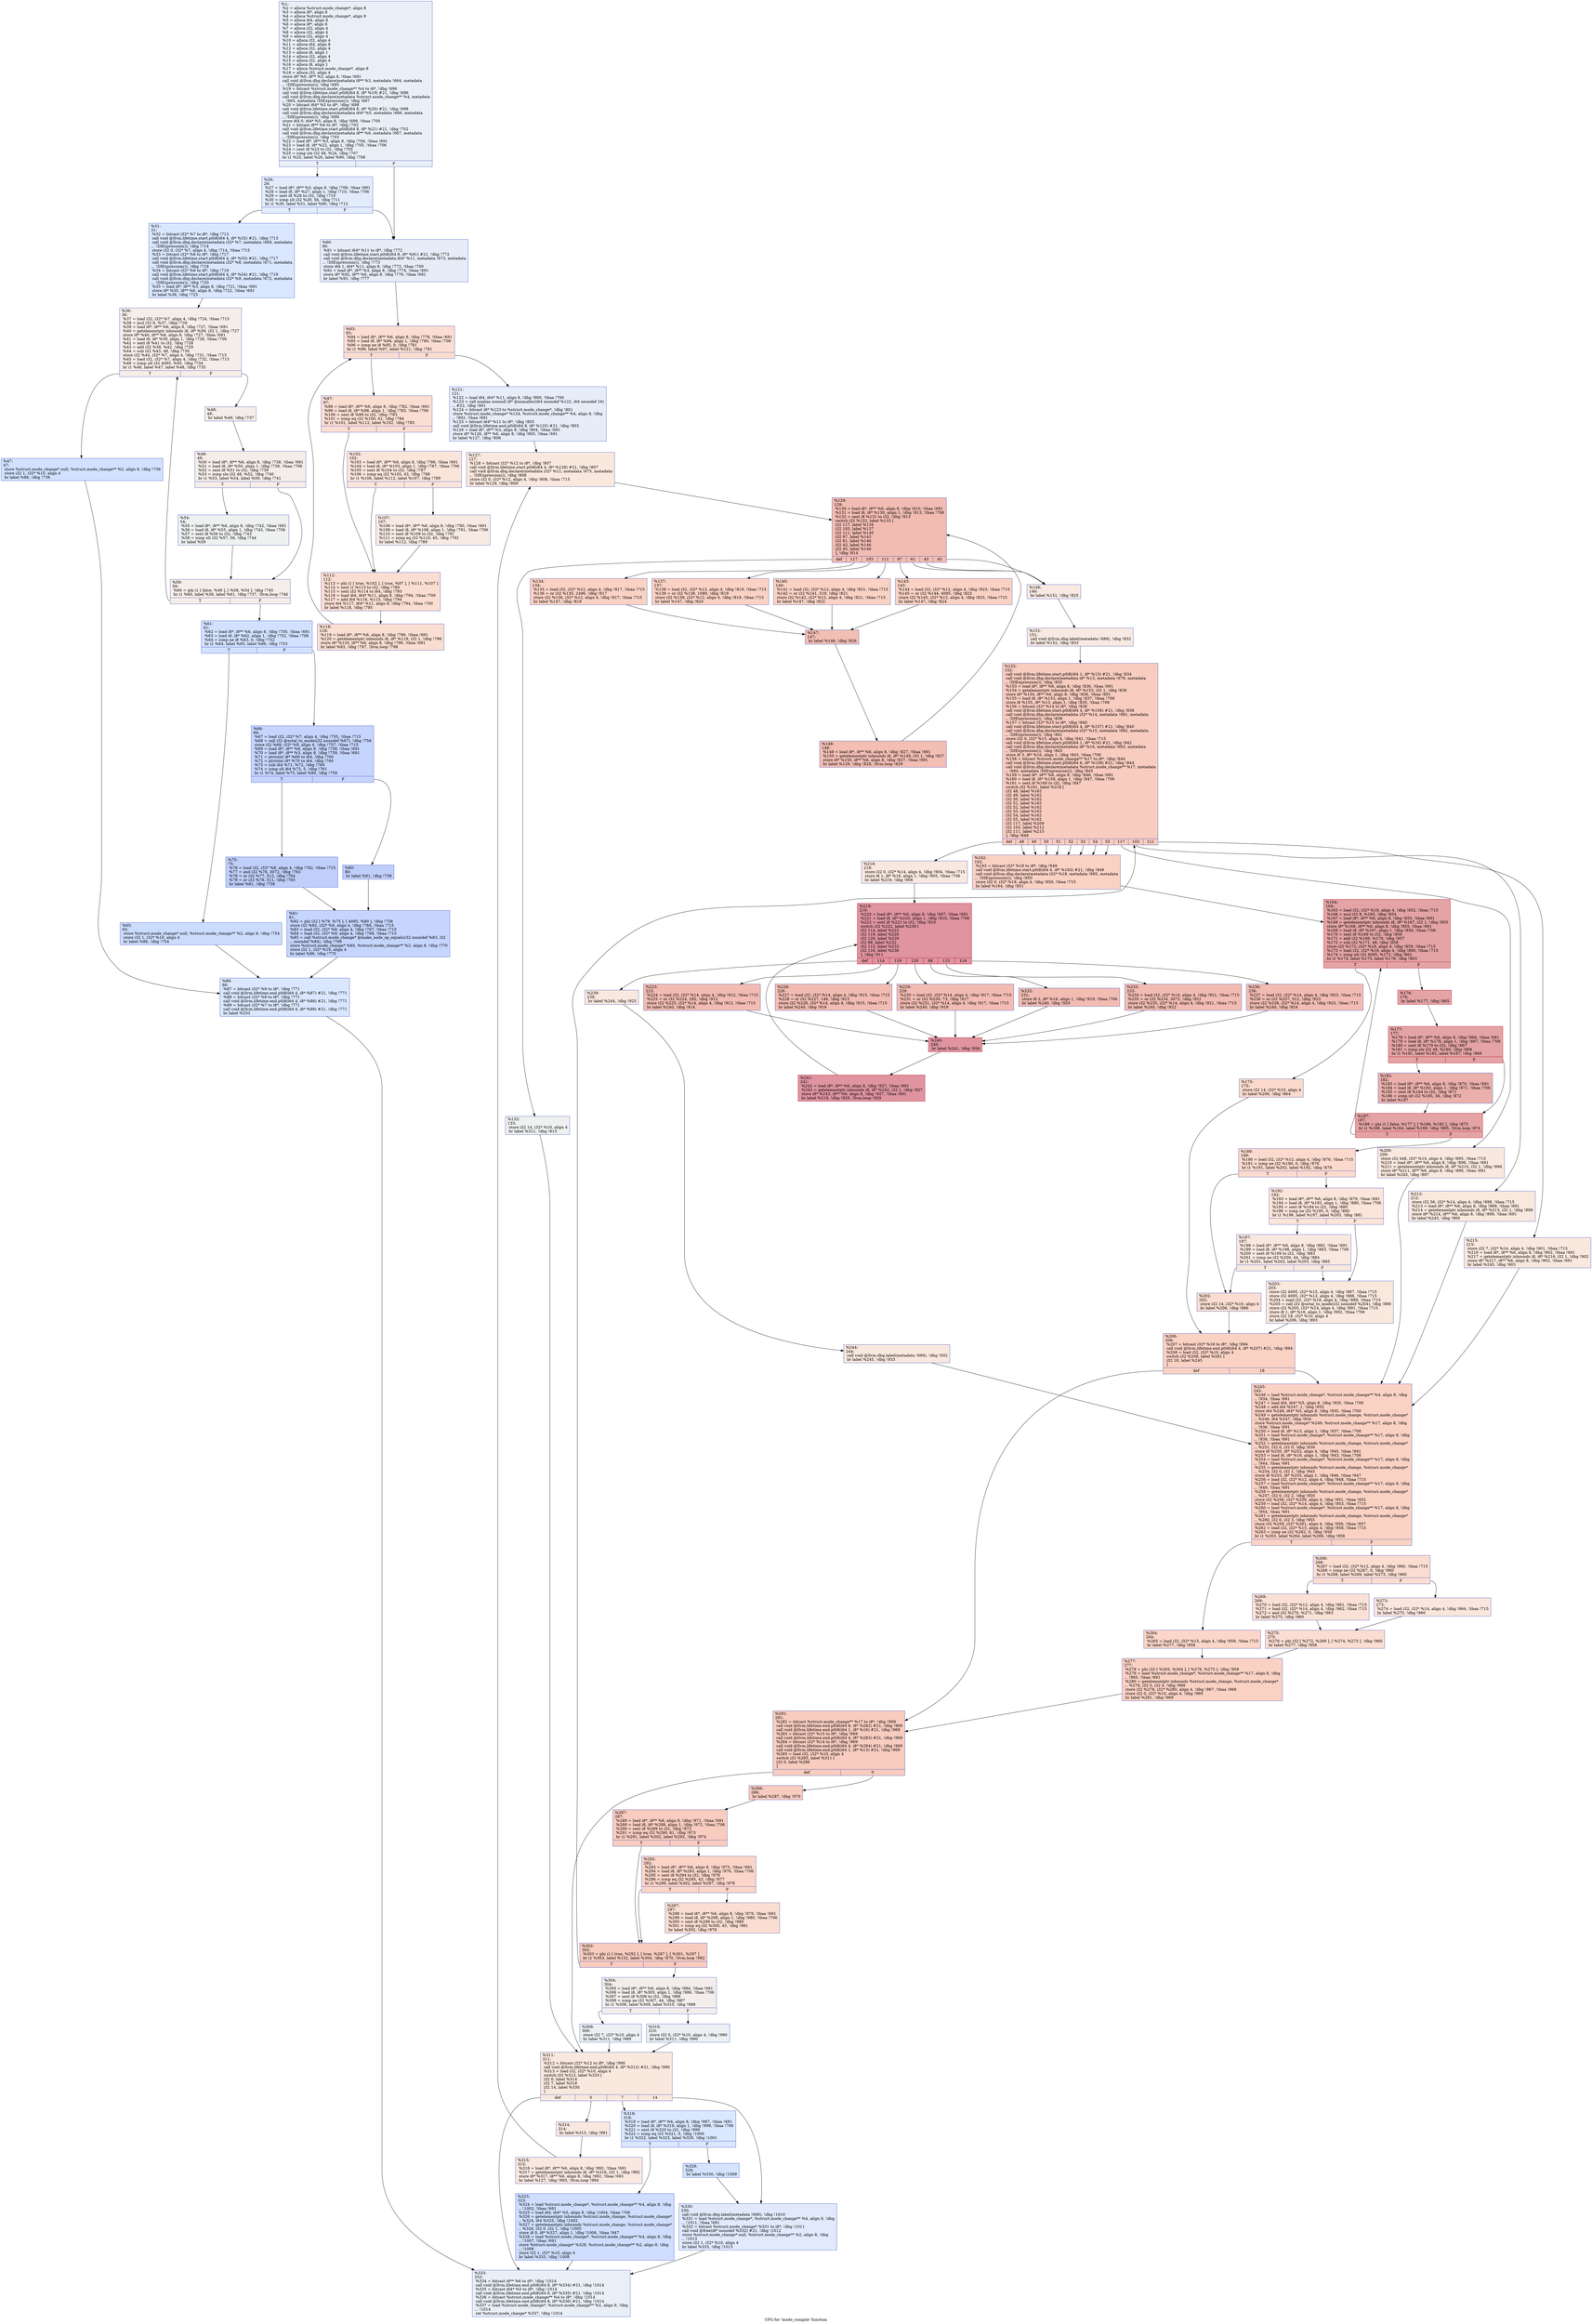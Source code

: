 digraph "CFG for 'mode_compile' function" {
	label="CFG for 'mode_compile' function";

	Node0x25a0c90 [shape=record,color="#3d50c3ff", style=filled, fillcolor="#cedaeb70",label="{%1:\l  %2 = alloca %struct.mode_change*, align 8\l  %3 = alloca i8*, align 8\l  %4 = alloca %struct.mode_change*, align 8\l  %5 = alloca i64, align 8\l  %6 = alloca i8*, align 8\l  %7 = alloca i32, align 4\l  %8 = alloca i32, align 4\l  %9 = alloca i32, align 4\l  %10 = alloca i32, align 4\l  %11 = alloca i64, align 8\l  %12 = alloca i32, align 4\l  %13 = alloca i8, align 1\l  %14 = alloca i32, align 4\l  %15 = alloca i32, align 4\l  %16 = alloca i8, align 1\l  %17 = alloca %struct.mode_change*, align 8\l  %18 = alloca i32, align 4\l  store i8* %0, i8** %3, align 8, !tbaa !691\l  call void @llvm.dbg.declare(metadata i8** %3, metadata !664, metadata\l... !DIExpression()), !dbg !695\l  %19 = bitcast %struct.mode_change** %4 to i8*, !dbg !696\l  call void @llvm.lifetime.start.p0i8(i64 8, i8* %19) #21, !dbg !696\l  call void @llvm.dbg.declare(metadata %struct.mode_change** %4, metadata\l... !665, metadata !DIExpression()), !dbg !697\l  %20 = bitcast i64* %5 to i8*, !dbg !698\l  call void @llvm.lifetime.start.p0i8(i64 8, i8* %20) #21, !dbg !698\l  call void @llvm.dbg.declare(metadata i64* %5, metadata !666, metadata\l... !DIExpression()), !dbg !699\l  store i64 0, i64* %5, align 8, !dbg !699, !tbaa !700\l  %21 = bitcast i8** %6 to i8*, !dbg !702\l  call void @llvm.lifetime.start.p0i8(i64 8, i8* %21) #21, !dbg !702\l  call void @llvm.dbg.declare(metadata i8** %6, metadata !667, metadata\l... !DIExpression()), !dbg !703\l  %22 = load i8*, i8** %3, align 8, !dbg !704, !tbaa !691\l  %23 = load i8, i8* %22, align 1, !dbg !705, !tbaa !706\l  %24 = sext i8 %23 to i32, !dbg !705\l  %25 = icmp sle i32 48, %24, !dbg !707\l  br i1 %25, label %26, label %90, !dbg !708\l|{<s0>T|<s1>F}}"];
	Node0x25a0c90:s0 -> Node0x25a0ff0;
	Node0x25a0c90:s1 -> Node0x25a14a0;
	Node0x25a0ff0 [shape=record,color="#3d50c3ff", style=filled, fillcolor="#bfd3f670",label="{%26:\l26:                                               \l  %27 = load i8*, i8** %3, align 8, !dbg !709, !tbaa !691\l  %28 = load i8, i8* %27, align 1, !dbg !710, !tbaa !706\l  %29 = sext i8 %28 to i32, !dbg !710\l  %30 = icmp slt i32 %29, 56, !dbg !711\l  br i1 %30, label %31, label %90, !dbg !712\l|{<s0>T|<s1>F}}"];
	Node0x25a0ff0:s0 -> Node0x25a1040;
	Node0x25a0ff0:s1 -> Node0x25a14a0;
	Node0x25a1040 [shape=record,color="#3d50c3ff", style=filled, fillcolor="#abc8fd70",label="{%31:\l31:                                               \l  %32 = bitcast i32* %7 to i8*, !dbg !713\l  call void @llvm.lifetime.start.p0i8(i64 4, i8* %32) #21, !dbg !713\l  call void @llvm.dbg.declare(metadata i32* %7, metadata !668, metadata\l... !DIExpression()), !dbg !714\l  store i32 0, i32* %7, align 4, !dbg !714, !tbaa !715\l  %33 = bitcast i32* %8 to i8*, !dbg !717\l  call void @llvm.lifetime.start.p0i8(i64 4, i8* %33) #21, !dbg !717\l  call void @llvm.dbg.declare(metadata i32* %8, metadata !671, metadata\l... !DIExpression()), !dbg !718\l  %34 = bitcast i32* %9 to i8*, !dbg !719\l  call void @llvm.lifetime.start.p0i8(i64 4, i8* %34) #21, !dbg !719\l  call void @llvm.dbg.declare(metadata i32* %9, metadata !672, metadata\l... !DIExpression()), !dbg !720\l  %35 = load i8*, i8** %3, align 8, !dbg !721, !tbaa !691\l  store i8* %35, i8** %6, align 8, !dbg !722, !tbaa !691\l  br label %36, !dbg !723\l}"];
	Node0x25a1040 -> Node0x25a1090;
	Node0x25a1090 [shape=record,color="#3d50c3ff", style=filled, fillcolor="#e8d6cc70",label="{%36:\l36:                                               \l  %37 = load i32, i32* %7, align 4, !dbg !724, !tbaa !715\l  %38 = mul i32 8, %37, !dbg !726\l  %39 = load i8*, i8** %6, align 8, !dbg !727, !tbaa !691\l  %40 = getelementptr inbounds i8, i8* %39, i32 1, !dbg !727\l  store i8* %40, i8** %6, align 8, !dbg !727, !tbaa !691\l  %41 = load i8, i8* %39, align 1, !dbg !728, !tbaa !706\l  %42 = sext i8 %41 to i32, !dbg !728\l  %43 = add i32 %38, %42, !dbg !729\l  %44 = sub i32 %43, 48, !dbg !730\l  store i32 %44, i32* %7, align 4, !dbg !731, !tbaa !715\l  %45 = load i32, i32* %7, align 4, !dbg !732, !tbaa !715\l  %46 = icmp ult i32 4095, %45, !dbg !734\l  br i1 %46, label %47, label %48, !dbg !735\l|{<s0>T|<s1>F}}"];
	Node0x25a1090:s0 -> Node0x25a10e0;
	Node0x25a1090:s1 -> Node0x25a1130;
	Node0x25a10e0 [shape=record,color="#3d50c3ff", style=filled, fillcolor="#9abbff70",label="{%47:\l47:                                               \l  store %struct.mode_change* null, %struct.mode_change** %2, align 8, !dbg !736\l  store i32 1, i32* %10, align 4\l  br label %86, !dbg !736\l}"];
	Node0x25a10e0 -> Node0x25a1450;
	Node0x25a1130 [shape=record,color="#3d50c3ff", style=filled, fillcolor="#e8d6cc70",label="{%48:\l48:                                               \l  br label %49, !dbg !737\l}"];
	Node0x25a1130 -> Node0x25a1180;
	Node0x25a1180 [shape=record,color="#3d50c3ff", style=filled, fillcolor="#e8d6cc70",label="{%49:\l49:                                               \l  %50 = load i8*, i8** %6, align 8, !dbg !738, !tbaa !691\l  %51 = load i8, i8* %50, align 1, !dbg !739, !tbaa !706\l  %52 = sext i8 %51 to i32, !dbg !739\l  %53 = icmp sle i32 48, %52, !dbg !740\l  br i1 %53, label %54, label %59, !dbg !741\l|{<s0>T|<s1>F}}"];
	Node0x25a1180:s0 -> Node0x25a11d0;
	Node0x25a1180:s1 -> Node0x25a1220;
	Node0x25a11d0 [shape=record,color="#3d50c3ff", style=filled, fillcolor="#dbdcde70",label="{%54:\l54:                                               \l  %55 = load i8*, i8** %6, align 8, !dbg !742, !tbaa !691\l  %56 = load i8, i8* %55, align 1, !dbg !743, !tbaa !706\l  %57 = sext i8 %56 to i32, !dbg !743\l  %58 = icmp slt i32 %57, 56, !dbg !744\l  br label %59\l}"];
	Node0x25a11d0 -> Node0x25a1220;
	Node0x25a1220 [shape=record,color="#3d50c3ff", style=filled, fillcolor="#e8d6cc70",label="{%59:\l59:                                               \l  %60 = phi i1 [ false, %49 ], [ %58, %54 ], !dbg !745\l  br i1 %60, label %36, label %61, !dbg !737, !llvm.loop !746\l|{<s0>T|<s1>F}}"];
	Node0x25a1220:s0 -> Node0x25a1090;
	Node0x25a1220:s1 -> Node0x25a1270;
	Node0x25a1270 [shape=record,color="#3d50c3ff", style=filled, fillcolor="#9abbff70",label="{%61:\l61:                                               \l  %62 = load i8*, i8** %6, align 8, !dbg !750, !tbaa !691\l  %63 = load i8, i8* %62, align 1, !dbg !752, !tbaa !706\l  %64 = icmp ne i8 %63, 0, !dbg !752\l  br i1 %64, label %65, label %66, !dbg !753\l|{<s0>T|<s1>F}}"];
	Node0x25a1270:s0 -> Node0x25a12c0;
	Node0x25a1270:s1 -> Node0x25a1310;
	Node0x25a12c0 [shape=record,color="#3d50c3ff", style=filled, fillcolor="#8caffe70",label="{%65:\l65:                                               \l  store %struct.mode_change* null, %struct.mode_change** %2, align 8, !dbg !754\l  store i32 1, i32* %10, align 4\l  br label %86, !dbg !754\l}"];
	Node0x25a12c0 -> Node0x25a1450;
	Node0x25a1310 [shape=record,color="#3d50c3ff", style=filled, fillcolor="#7ea1fa70",label="{%66:\l66:                                               \l  %67 = load i32, i32* %7, align 4, !dbg !755, !tbaa !715\l  %68 = call i32 @octal_to_mode(i32 noundef %67), !dbg !756\l  store i32 %68, i32* %8, align 4, !dbg !757, !tbaa !715\l  %69 = load i8*, i8** %6, align 8, !dbg !758, !tbaa !691\l  %70 = load i8*, i8** %3, align 8, !dbg !759, !tbaa !691\l  %71 = ptrtoint i8* %69 to i64, !dbg !760\l  %72 = ptrtoint i8* %70 to i64, !dbg !760\l  %73 = sub i64 %71, %72, !dbg !760\l  %74 = icmp slt i64 %73, 5, !dbg !761\l  br i1 %74, label %75, label %80, !dbg !758\l|{<s0>T|<s1>F}}"];
	Node0x25a1310:s0 -> Node0x25a1360;
	Node0x25a1310:s1 -> Node0x25a13b0;
	Node0x25a1360 [shape=record,color="#3d50c3ff", style=filled, fillcolor="#7093f370",label="{%75:\l75:                                               \l  %76 = load i32, i32* %8, align 4, !dbg !762, !tbaa !715\l  %77 = and i32 %76, 3072, !dbg !763\l  %78 = or i32 %77, 512, !dbg !764\l  %79 = or i32 %78, 511, !dbg !765\l  br label %81, !dbg !758\l}"];
	Node0x25a1360 -> Node0x25a1400;
	Node0x25a13b0 [shape=record,color="#3d50c3ff", style=filled, fillcolor="#7093f370",label="{%80:\l80:                                               \l  br label %81, !dbg !758\l}"];
	Node0x25a13b0 -> Node0x25a1400;
	Node0x25a1400 [shape=record,color="#3d50c3ff", style=filled, fillcolor="#7ea1fa70",label="{%81:\l81:                                               \l  %82 = phi i32 [ %79, %75 ], [ 4095, %80 ], !dbg !758\l  store i32 %82, i32* %9, align 4, !dbg !766, !tbaa !715\l  %83 = load i32, i32* %8, align 4, !dbg !767, !tbaa !715\l  %84 = load i32, i32* %9, align 4, !dbg !768, !tbaa !715\l  %85 = call %struct.mode_change* @make_node_op_equals(i32 noundef %83, i32\l... noundef %84), !dbg !769\l  store %struct.mode_change* %85, %struct.mode_change** %2, align 8, !dbg !770\l  store i32 1, i32* %10, align 4\l  br label %86, !dbg !770\l}"];
	Node0x25a1400 -> Node0x25a1450;
	Node0x25a1450 [shape=record,color="#3d50c3ff", style=filled, fillcolor="#abc8fd70",label="{%86:\l86:                                               \l  %87 = bitcast i32* %9 to i8*, !dbg !771\l  call void @llvm.lifetime.end.p0i8(i64 4, i8* %87) #21, !dbg !771\l  %88 = bitcast i32* %8 to i8*, !dbg !771\l  call void @llvm.lifetime.end.p0i8(i64 4, i8* %88) #21, !dbg !771\l  %89 = bitcast i32* %7 to i8*, !dbg !771\l  call void @llvm.lifetime.end.p0i8(i64 4, i8* %89) #21, !dbg !771\l  br label %333\l}"];
	Node0x25a1450 -> Node0x25a2ad0;
	Node0x25a14a0 [shape=record,color="#3d50c3ff", style=filled, fillcolor="#c7d7f070",label="{%90:\l90:                                               \l  %91 = bitcast i64* %11 to i8*, !dbg !772\l  call void @llvm.lifetime.start.p0i8(i64 8, i8* %91) #21, !dbg !772\l  call void @llvm.dbg.declare(metadata i64* %11, metadata !673, metadata\l... !DIExpression()), !dbg !773\l  store i64 1, i64* %11, align 8, !dbg !773, !tbaa !700\l  %92 = load i8*, i8** %3, align 8, !dbg !774, !tbaa !691\l  store i8* %92, i8** %6, align 8, !dbg !776, !tbaa !691\l  br label %93, !dbg !777\l}"];
	Node0x25a14a0 -> Node0x25a14f0;
	Node0x25a14f0 [shape=record,color="#3d50c3ff", style=filled, fillcolor="#f7b39670",label="{%93:\l93:                                               \l  %94 = load i8*, i8** %6, align 8, !dbg !778, !tbaa !691\l  %95 = load i8, i8* %94, align 1, !dbg !780, !tbaa !706\l  %96 = icmp ne i8 %95, 0, !dbg !781\l  br i1 %96, label %97, label %121, !dbg !781\l|{<s0>T|<s1>F}}"];
	Node0x25a14f0:s0 -> Node0x25a1540;
	Node0x25a14f0:s1 -> Node0x25a16d0;
	Node0x25a1540 [shape=record,color="#3d50c3ff", style=filled, fillcolor="#f7b59970",label="{%97:\l97:                                               \l  %98 = load i8*, i8** %6, align 8, !dbg !782, !tbaa !691\l  %99 = load i8, i8* %98, align 1, !dbg !783, !tbaa !706\l  %100 = sext i8 %99 to i32, !dbg !783\l  %101 = icmp eq i32 %100, 61, !dbg !784\l  br i1 %101, label %112, label %102, !dbg !785\l|{<s0>T|<s1>F}}"];
	Node0x25a1540:s0 -> Node0x25a1630;
	Node0x25a1540:s1 -> Node0x25a1590;
	Node0x25a1590 [shape=record,color="#3d50c3ff", style=filled, fillcolor="#f4c5ad70",label="{%102:\l102:                                              \l  %103 = load i8*, i8** %6, align 8, !dbg !786, !tbaa !691\l  %104 = load i8, i8* %103, align 1, !dbg !787, !tbaa !706\l  %105 = sext i8 %104 to i32, !dbg !787\l  %106 = icmp eq i32 %105, 43, !dbg !788\l  br i1 %106, label %112, label %107, !dbg !789\l|{<s0>T|<s1>F}}"];
	Node0x25a1590:s0 -> Node0x25a1630;
	Node0x25a1590:s1 -> Node0x25a15e0;
	Node0x25a15e0 [shape=record,color="#3d50c3ff", style=filled, fillcolor="#eed0c070",label="{%107:\l107:                                              \l  %108 = load i8*, i8** %6, align 8, !dbg !790, !tbaa !691\l  %109 = load i8, i8* %108, align 1, !dbg !791, !tbaa !706\l  %110 = sext i8 %109 to i32, !dbg !791\l  %111 = icmp eq i32 %110, 45, !dbg !792\l  br label %112, !dbg !789\l}"];
	Node0x25a15e0 -> Node0x25a1630;
	Node0x25a1630 [shape=record,color="#3d50c3ff", style=filled, fillcolor="#f7b59970",label="{%112:\l112:                                              \l  %113 = phi i1 [ true, %102 ], [ true, %97 ], [ %111, %107 ]\l  %114 = zext i1 %113 to i32, !dbg !789\l  %115 = sext i32 %114 to i64, !dbg !793\l  %116 = load i64, i64* %11, align 8, !dbg !794, !tbaa !700\l  %117 = add i64 %116, %115, !dbg !794\l  store i64 %117, i64* %11, align 8, !dbg !794, !tbaa !700\l  br label %118, !dbg !795\l}"];
	Node0x25a1630 -> Node0x25a1680;
	Node0x25a1680 [shape=record,color="#3d50c3ff", style=filled, fillcolor="#f7b59970",label="{%118:\l118:                                              \l  %119 = load i8*, i8** %6, align 8, !dbg !796, !tbaa !691\l  %120 = getelementptr inbounds i8, i8* %119, i32 1, !dbg !796\l  store i8* %120, i8** %6, align 8, !dbg !796, !tbaa !691\l  br label %93, !dbg !797, !llvm.loop !798\l}"];
	Node0x25a1680 -> Node0x25a14f0;
	Node0x25a16d0 [shape=record,color="#3d50c3ff", style=filled, fillcolor="#c7d7f070",label="{%121:\l121:                                              \l  %122 = load i64, i64* %11, align 8, !dbg !800, !tbaa !700\l  %123 = call noalias nonnull i8* @xnmalloc(i64 noundef %122, i64 noundef 16)\l... #22, !dbg !801\l  %124 = bitcast i8* %123 to %struct.mode_change*, !dbg !801\l  store %struct.mode_change* %124, %struct.mode_change** %4, align 8, !dbg\l... !802, !tbaa !691\l  %125 = bitcast i64* %11 to i8*, !dbg !803\l  call void @llvm.lifetime.end.p0i8(i64 8, i8* %125) #21, !dbg !803\l  %126 = load i8*, i8** %3, align 8, !dbg !804, !tbaa !691\l  store i8* %126, i8** %6, align 8, !dbg !805, !tbaa !691\l  br label %127, !dbg !806\l}"];
	Node0x25a16d0 -> Node0x25a1720;
	Node0x25a1720 [shape=record,color="#3d50c3ff", style=filled, fillcolor="#f2cab570",label="{%127:\l127:                                              \l  %128 = bitcast i32* %12 to i8*, !dbg !807\l  call void @llvm.lifetime.start.p0i8(i64 4, i8* %128) #21, !dbg !807\l  call void @llvm.dbg.declare(metadata i32* %12, metadata !675, metadata\l... !DIExpression()), !dbg !808\l  store i32 0, i32* %12, align 4, !dbg !808, !tbaa !715\l  br label %129, !dbg !809\l}"];
	Node0x25a1720 -> Node0x25a1770;
	Node0x25a1770 [shape=record,color="#3d50c3ff", style=filled, fillcolor="#e1675170",label="{%129:\l129:                                              \l  %130 = load i8*, i8** %6, align 8, !dbg !810, !tbaa !691\l  %131 = load i8, i8* %130, align 1, !dbg !813, !tbaa !706\l  %132 = sext i8 %131 to i32, !dbg !813\l  switch i32 %132, label %133 [\l    i32 117, label %134\l    i32 103, label %137\l    i32 111, label %140\l    i32 97, label %143\l    i32 61, label %146\l    i32 43, label %146\l    i32 45, label %146\l  ], !dbg !814\l|{<s0>def|<s1>117|<s2>103|<s3>111|<s4>97|<s5>61|<s6>43|<s7>45}}"];
	Node0x25a1770:s0 -> Node0x25a17c0;
	Node0x25a1770:s1 -> Node0x25a1810;
	Node0x25a1770:s2 -> Node0x25a1860;
	Node0x25a1770:s3 -> Node0x25a18b0;
	Node0x25a1770:s4 -> Node0x25a1900;
	Node0x25a1770:s5 -> Node0x25a1950;
	Node0x25a1770:s6 -> Node0x25a1950;
	Node0x25a1770:s7 -> Node0x25a1950;
	Node0x25a17c0 [shape=record,color="#3d50c3ff", style=filled, fillcolor="#dbdcde70",label="{%133:\l133:                                              \l  store i32 14, i32* %10, align 4\l  br label %311, !dbg !815\l}"];
	Node0x25a17c0 -> Node0x25a28a0;
	Node0x25a1810 [shape=record,color="#3d50c3ff", style=filled, fillcolor="#f4987a70",label="{%134:\l134:                                              \l  %135 = load i32, i32* %12, align 4, !dbg !817, !tbaa !715\l  %136 = or i32 %135, 2496, !dbg !817\l  store i32 %136, i32* %12, align 4, !dbg !817, !tbaa !715\l  br label %147, !dbg !818\l}"];
	Node0x25a1810 -> Node0x25a19a0;
	Node0x25a1860 [shape=record,color="#3d50c3ff", style=filled, fillcolor="#f4987a70",label="{%137:\l137:                                              \l  %138 = load i32, i32* %12, align 4, !dbg !819, !tbaa !715\l  %139 = or i32 %138, 1080, !dbg !819\l  store i32 %139, i32* %12, align 4, !dbg !819, !tbaa !715\l  br label %147, !dbg !820\l}"];
	Node0x25a1860 -> Node0x25a19a0;
	Node0x25a18b0 [shape=record,color="#3d50c3ff", style=filled, fillcolor="#f4987a70",label="{%140:\l140:                                              \l  %141 = load i32, i32* %12, align 4, !dbg !821, !tbaa !715\l  %142 = or i32 %141, 519, !dbg !821\l  store i32 %142, i32* %12, align 4, !dbg !821, !tbaa !715\l  br label %147, !dbg !822\l}"];
	Node0x25a18b0 -> Node0x25a19a0;
	Node0x25a1900 [shape=record,color="#3d50c3ff", style=filled, fillcolor="#f4987a70",label="{%143:\l143:                                              \l  %144 = load i32, i32* %12, align 4, !dbg !823, !tbaa !715\l  %145 = or i32 %144, 4095, !dbg !823\l  store i32 %145, i32* %12, align 4, !dbg !823, !tbaa !715\l  br label %147, !dbg !824\l}"];
	Node0x25a1900 -> Node0x25a19a0;
	Node0x25a1950 [shape=record,color="#3d50c3ff", style=filled, fillcolor="#efcebd70",label="{%146:\l146:                                              \l  br label %151, !dbg !825\l}"];
	Node0x25a1950 -> Node0x25a1a40;
	Node0x25a19a0 [shape=record,color="#3d50c3ff", style=filled, fillcolor="#e36c5570",label="{%147:\l147:                                              \l  br label %148, !dbg !826\l}"];
	Node0x25a19a0 -> Node0x25a19f0;
	Node0x25a19f0 [shape=record,color="#3d50c3ff", style=filled, fillcolor="#e36c5570",label="{%148:\l148:                                              \l  %149 = load i8*, i8** %6, align 8, !dbg !827, !tbaa !691\l  %150 = getelementptr inbounds i8, i8* %149, i32 1, !dbg !827\l  store i8* %150, i8** %6, align 8, !dbg !827, !tbaa !691\l  br label %129, !dbg !828, !llvm.loop !829\l}"];
	Node0x25a19f0 -> Node0x25a1770;
	Node0x25a1a40 [shape=record,color="#3d50c3ff", style=filled, fillcolor="#efcebd70",label="{%151:\l151:                                              \l  call void @llvm.dbg.label(metadata !688), !dbg !832\l  br label %152, !dbg !833\l}"];
	Node0x25a1a40 -> Node0x25a1a90;
	Node0x25a1a90 [shape=record,color="#3d50c3ff", style=filled, fillcolor="#f08b6e70",label="{%152:\l152:                                              \l  call void @llvm.lifetime.start.p0i8(i64 1, i8* %13) #21, !dbg !834\l  call void @llvm.dbg.declare(metadata i8* %13, metadata !679, metadata\l... !DIExpression()), !dbg !835\l  %153 = load i8*, i8** %6, align 8, !dbg !836, !tbaa !691\l  %154 = getelementptr inbounds i8, i8* %153, i32 1, !dbg !836\l  store i8* %154, i8** %6, align 8, !dbg !836, !tbaa !691\l  %155 = load i8, i8* %153, align 1, !dbg !837, !tbaa !706\l  store i8 %155, i8* %13, align 1, !dbg !835, !tbaa !706\l  %156 = bitcast i32* %14 to i8*, !dbg !838\l  call void @llvm.lifetime.start.p0i8(i64 4, i8* %156) #21, !dbg !838\l  call void @llvm.dbg.declare(metadata i32* %14, metadata !681, metadata\l... !DIExpression()), !dbg !839\l  %157 = bitcast i32* %15 to i8*, !dbg !840\l  call void @llvm.lifetime.start.p0i8(i64 4, i8* %157) #21, !dbg !840\l  call void @llvm.dbg.declare(metadata i32* %15, metadata !682, metadata\l... !DIExpression()), !dbg !841\l  store i32 0, i32* %15, align 4, !dbg !841, !tbaa !715\l  call void @llvm.lifetime.start.p0i8(i64 1, i8* %16) #21, !dbg !842\l  call void @llvm.dbg.declare(metadata i8* %16, metadata !683, metadata\l... !DIExpression()), !dbg !843\l  store i8 3, i8* %16, align 1, !dbg !843, !tbaa !706\l  %158 = bitcast %struct.mode_change** %17 to i8*, !dbg !844\l  call void @llvm.lifetime.start.p0i8(i64 8, i8* %158) #21, !dbg !844\l  call void @llvm.dbg.declare(metadata %struct.mode_change** %17, metadata\l... !684, metadata !DIExpression()), !dbg !845\l  %159 = load i8*, i8** %6, align 8, !dbg !846, !tbaa !691\l  %160 = load i8, i8* %159, align 1, !dbg !847, !tbaa !706\l  %161 = sext i8 %160 to i32, !dbg !847\l  switch i32 %161, label %218 [\l    i32 48, label %162\l    i32 49, label %162\l    i32 50, label %162\l    i32 51, label %162\l    i32 52, label %162\l    i32 53, label %162\l    i32 54, label %162\l    i32 55, label %162\l    i32 117, label %209\l    i32 103, label %212\l    i32 111, label %215\l  ], !dbg !848\l|{<s0>def|<s1>48|<s2>49|<s3>50|<s4>51|<s5>52|<s6>53|<s7>54|<s8>55|<s9>117|<s10>103|<s11>111}}"];
	Node0x25a1a90:s0 -> Node0x25a1fe0;
	Node0x25a1a90:s1 -> Node0x25a1ae0;
	Node0x25a1a90:s2 -> Node0x25a1ae0;
	Node0x25a1a90:s3 -> Node0x25a1ae0;
	Node0x25a1a90:s4 -> Node0x25a1ae0;
	Node0x25a1a90:s5 -> Node0x25a1ae0;
	Node0x25a1a90:s6 -> Node0x25a1ae0;
	Node0x25a1a90:s7 -> Node0x25a1ae0;
	Node0x25a1a90:s8 -> Node0x25a1ae0;
	Node0x25a1a90:s9 -> Node0x25a1ef0;
	Node0x25a1a90:s10 -> Node0x25a1f40;
	Node0x25a1a90:s11 -> Node0x25a1f90;
	Node0x25a1ae0 [shape=record,color="#3d50c3ff", style=filled, fillcolor="#f4987a70",label="{%162:\l162:                                              \l  %163 = bitcast i32* %18 to i8*, !dbg !849\l  call void @llvm.lifetime.start.p0i8(i64 4, i8* %163) #21, !dbg !849\l  call void @llvm.dbg.declare(metadata i32* %18, metadata !685, metadata\l... !DIExpression()), !dbg !850\l  store i32 0, i32* %18, align 4, !dbg !850, !tbaa !715\l  br label %164, !dbg !851\l}"];
	Node0x25a1ae0 -> Node0x25a1b30;
	Node0x25a1b30 [shape=record,color="#b70d28ff", style=filled, fillcolor="#c32e3170",label="{%164:\l164:                                              \l  %165 = load i32, i32* %18, align 4, !dbg !852, !tbaa !715\l  %166 = mul i32 8, %165, !dbg !854\l  %167 = load i8*, i8** %6, align 8, !dbg !855, !tbaa !691\l  %168 = getelementptr inbounds i8, i8* %167, i32 1, !dbg !855\l  store i8* %168, i8** %6, align 8, !dbg !855, !tbaa !691\l  %169 = load i8, i8* %167, align 1, !dbg !856, !tbaa !706\l  %170 = sext i8 %169 to i32, !dbg !856\l  %171 = add i32 %166, %170, !dbg !857\l  %172 = sub i32 %171, 48, !dbg !858\l  store i32 %172, i32* %18, align 4, !dbg !859, !tbaa !715\l  %173 = load i32, i32* %18, align 4, !dbg !860, !tbaa !715\l  %174 = icmp ult i32 4095, %173, !dbg !862\l  br i1 %174, label %175, label %176, !dbg !863\l|{<s0>T|<s1>F}}"];
	Node0x25a1b30:s0 -> Node0x25a1b80;
	Node0x25a1b30:s1 -> Node0x25a1bd0;
	Node0x25a1b80 [shape=record,color="#3d50c3ff", style=filled, fillcolor="#f7ac8e70",label="{%175:\l175:                                              \l  store i32 14, i32* %10, align 4\l  br label %206, !dbg !864\l}"];
	Node0x25a1b80 -> Node0x25a1ea0;
	Node0x25a1bd0 [shape=record,color="#b70d28ff", style=filled, fillcolor="#c32e3170",label="{%176:\l176:                                              \l  br label %177, !dbg !865\l}"];
	Node0x25a1bd0 -> Node0x25a1c20;
	Node0x25a1c20 [shape=record,color="#b70d28ff", style=filled, fillcolor="#c32e3170",label="{%177:\l177:                                              \l  %178 = load i8*, i8** %6, align 8, !dbg !866, !tbaa !691\l  %179 = load i8, i8* %178, align 1, !dbg !867, !tbaa !706\l  %180 = sext i8 %179 to i32, !dbg !867\l  %181 = icmp sle i32 48, %180, !dbg !868\l  br i1 %181, label %182, label %187, !dbg !869\l|{<s0>T|<s1>F}}"];
	Node0x25a1c20:s0 -> Node0x25a1c70;
	Node0x25a1c20:s1 -> Node0x25a1cc0;
	Node0x25a1c70 [shape=record,color="#3d50c3ff", style=filled, fillcolor="#d24b4070",label="{%182:\l182:                                              \l  %183 = load i8*, i8** %6, align 8, !dbg !870, !tbaa !691\l  %184 = load i8, i8* %183, align 1, !dbg !871, !tbaa !706\l  %185 = sext i8 %184 to i32, !dbg !871\l  %186 = icmp slt i32 %185, 56, !dbg !872\l  br label %187\l}"];
	Node0x25a1c70 -> Node0x25a1cc0;
	Node0x25a1cc0 [shape=record,color="#b70d28ff", style=filled, fillcolor="#c32e3170",label="{%187:\l187:                                              \l  %188 = phi i1 [ false, %177 ], [ %186, %182 ], !dbg !873\l  br i1 %188, label %164, label %189, !dbg !865, !llvm.loop !874\l|{<s0>T|<s1>F}}"];
	Node0x25a1cc0:s0 -> Node0x25a1b30;
	Node0x25a1cc0:s1 -> Node0x25a1d10;
	Node0x25a1d10 [shape=record,color="#3d50c3ff", style=filled, fillcolor="#f7ac8e70",label="{%189:\l189:                                              \l  %190 = load i32, i32* %12, align 4, !dbg !876, !tbaa !715\l  %191 = icmp ne i32 %190, 0, !dbg !876\l  br i1 %191, label %202, label %192, !dbg !878\l|{<s0>T|<s1>F}}"];
	Node0x25a1d10:s0 -> Node0x25a1e00;
	Node0x25a1d10:s1 -> Node0x25a1d60;
	Node0x25a1d60 [shape=record,color="#3d50c3ff", style=filled, fillcolor="#f5c1a970",label="{%192:\l192:                                              \l  %193 = load i8*, i8** %6, align 8, !dbg !879, !tbaa !691\l  %194 = load i8, i8* %193, align 1, !dbg !880, !tbaa !706\l  %195 = sext i8 %194 to i32, !dbg !880\l  %196 = icmp ne i32 %195, 0, !dbg !880\l  br i1 %196, label %197, label %203, !dbg !881\l|{<s0>T|<s1>F}}"];
	Node0x25a1d60:s0 -> Node0x25a1db0;
	Node0x25a1d60:s1 -> Node0x25a1e50;
	Node0x25a1db0 [shape=record,color="#3d50c3ff", style=filled, fillcolor="#f1ccb870",label="{%197:\l197:                                              \l  %198 = load i8*, i8** %6, align 8, !dbg !882, !tbaa !691\l  %199 = load i8, i8* %198, align 1, !dbg !883, !tbaa !706\l  %200 = sext i8 %199 to i32, !dbg !883\l  %201 = icmp ne i32 %200, 44, !dbg !884\l  br i1 %201, label %202, label %203, !dbg !885\l|{<s0>T|<s1>F}}"];
	Node0x25a1db0:s0 -> Node0x25a1e00;
	Node0x25a1db0:s1 -> Node0x25a1e50;
	Node0x25a1e00 [shape=record,color="#3d50c3ff", style=filled, fillcolor="#f7b39670",label="{%202:\l202:                                              \l  store i32 14, i32* %10, align 4\l  br label %206, !dbg !886\l}"];
	Node0x25a1e00 -> Node0x25a1ea0;
	Node0x25a1e50 [shape=record,color="#3d50c3ff", style=filled, fillcolor="#f2cab570",label="{%203:\l203:                                              \l  store i32 4095, i32* %15, align 4, !dbg !887, !tbaa !715\l  store i32 4095, i32* %12, align 4, !dbg !888, !tbaa !715\l  %204 = load i32, i32* %18, align 4, !dbg !889, !tbaa !715\l  %205 = call i32 @octal_to_mode(i32 noundef %204), !dbg !890\l  store i32 %205, i32* %14, align 4, !dbg !891, !tbaa !715\l  store i8 1, i8* %16, align 1, !dbg !892, !tbaa !706\l  store i32 18, i32* %10, align 4\l  br label %206, !dbg !893\l}"];
	Node0x25a1e50 -> Node0x25a1ea0;
	Node0x25a1ea0 [shape=record,color="#3d50c3ff", style=filled, fillcolor="#f4987a70",label="{%206:\l206:                                              \l  %207 = bitcast i32* %18 to i8*, !dbg !894\l  call void @llvm.lifetime.end.p0i8(i64 4, i8* %207) #21, !dbg !894\l  %208 = load i32, i32* %10, align 4\l  switch i32 %208, label %281 [\l    i32 18, label %245\l  ]\l|{<s0>def|<s1>18}}"];
	Node0x25a1ea0:s0 -> Node0x25a25d0;
	Node0x25a1ea0:s1 -> Node0x25a23a0;
	Node0x25a1ef0 [shape=record,color="#3d50c3ff", style=filled, fillcolor="#f2cab570",label="{%209:\l209:                                              \l  store i32 448, i32* %14, align 4, !dbg !895, !tbaa !715\l  %210 = load i8*, i8** %6, align 8, !dbg !896, !tbaa !691\l  %211 = getelementptr inbounds i8, i8* %210, i32 1, !dbg !896\l  store i8* %211, i8** %6, align 8, !dbg !896, !tbaa !691\l  br label %245, !dbg !897\l}"];
	Node0x25a1ef0 -> Node0x25a23a0;
	Node0x25a1f40 [shape=record,color="#3d50c3ff", style=filled, fillcolor="#f2cab570",label="{%212:\l212:                                              \l  store i32 56, i32* %14, align 4, !dbg !898, !tbaa !715\l  %213 = load i8*, i8** %6, align 8, !dbg !899, !tbaa !691\l  %214 = getelementptr inbounds i8, i8* %213, i32 1, !dbg !899\l  store i8* %214, i8** %6, align 8, !dbg !899, !tbaa !691\l  br label %245, !dbg !900\l}"];
	Node0x25a1f40 -> Node0x25a23a0;
	Node0x25a1f90 [shape=record,color="#3d50c3ff", style=filled, fillcolor="#f2cab570",label="{%215:\l215:                                              \l  store i32 7, i32* %14, align 4, !dbg !901, !tbaa !715\l  %216 = load i8*, i8** %6, align 8, !dbg !902, !tbaa !691\l  %217 = getelementptr inbounds i8, i8* %216, i32 1, !dbg !902\l  store i8* %217, i8** %6, align 8, !dbg !902, !tbaa !691\l  br label %245, !dbg !903\l}"];
	Node0x25a1f90 -> Node0x25a23a0;
	Node0x25a1fe0 [shape=record,color="#3d50c3ff", style=filled, fillcolor="#f2cab570",label="{%218:\l218:                                              \l  store i32 0, i32* %14, align 4, !dbg !904, !tbaa !715\l  store i8 1, i8* %16, align 1, !dbg !905, !tbaa !706\l  br label %219, !dbg !906\l}"];
	Node0x25a1fe0 -> Node0x25a2030;
	Node0x25a2030 [shape=record,color="#b70d28ff", style=filled, fillcolor="#b70d2870",label="{%219:\l219:                                              \l  %220 = load i8*, i8** %6, align 8, !dbg !907, !tbaa !691\l  %221 = load i8, i8* %220, align 1, !dbg !910, !tbaa !706\l  %222 = sext i8 %221 to i32, !dbg !910\l  switch i32 %222, label %239 [\l    i32 114, label %223\l    i32 119, label %226\l    i32 120, label %229\l    i32 88, label %232\l    i32 115, label %233\l    i32 116, label %236\l  ], !dbg !911\l|{<s0>def|<s1>114|<s2>119|<s3>120|<s4>88|<s5>115|<s6>116}}"];
	Node0x25a2030:s0 -> Node0x25a2260;
	Node0x25a2030:s1 -> Node0x25a2080;
	Node0x25a2030:s2 -> Node0x25a20d0;
	Node0x25a2030:s3 -> Node0x25a2120;
	Node0x25a2030:s4 -> Node0x25a2170;
	Node0x25a2030:s5 -> Node0x25a21c0;
	Node0x25a2030:s6 -> Node0x25a2210;
	Node0x25a2080 [shape=record,color="#3d50c3ff", style=filled, fillcolor="#e1675170",label="{%223:\l223:                                              \l  %224 = load i32, i32* %14, align 4, !dbg !912, !tbaa !715\l  %225 = or i32 %224, 292, !dbg !912\l  store i32 %225, i32* %14, align 4, !dbg !912, !tbaa !715\l  br label %240, !dbg !914\l}"];
	Node0x25a2080 -> Node0x25a22b0;
	Node0x25a20d0 [shape=record,color="#3d50c3ff", style=filled, fillcolor="#e1675170",label="{%226:\l226:                                              \l  %227 = load i32, i32* %14, align 4, !dbg !915, !tbaa !715\l  %228 = or i32 %227, 146, !dbg !915\l  store i32 %228, i32* %14, align 4, !dbg !915, !tbaa !715\l  br label %240, !dbg !916\l}"];
	Node0x25a20d0 -> Node0x25a22b0;
	Node0x25a2120 [shape=record,color="#3d50c3ff", style=filled, fillcolor="#e1675170",label="{%229:\l229:                                              \l  %230 = load i32, i32* %14, align 4, !dbg !917, !tbaa !715\l  %231 = or i32 %230, 73, !dbg !917\l  store i32 %231, i32* %14, align 4, !dbg !917, !tbaa !715\l  br label %240, !dbg !918\l}"];
	Node0x25a2120 -> Node0x25a22b0;
	Node0x25a2170 [shape=record,color="#3d50c3ff", style=filled, fillcolor="#e1675170",label="{%232:\l232:                                              \l  store i8 2, i8* %16, align 1, !dbg !919, !tbaa !706\l  br label %240, !dbg !920\l}"];
	Node0x25a2170 -> Node0x25a22b0;
	Node0x25a21c0 [shape=record,color="#3d50c3ff", style=filled, fillcolor="#e1675170",label="{%233:\l233:                                              \l  %234 = load i32, i32* %14, align 4, !dbg !921, !tbaa !715\l  %235 = or i32 %234, 3072, !dbg !921\l  store i32 %235, i32* %14, align 4, !dbg !921, !tbaa !715\l  br label %240, !dbg !922\l}"];
	Node0x25a21c0 -> Node0x25a22b0;
	Node0x25a2210 [shape=record,color="#3d50c3ff", style=filled, fillcolor="#e1675170",label="{%236:\l236:                                              \l  %237 = load i32, i32* %14, align 4, !dbg !923, !tbaa !715\l  %238 = or i32 %237, 512, !dbg !923\l  store i32 %238, i32* %14, align 4, !dbg !923, !tbaa !715\l  br label %240, !dbg !924\l}"];
	Node0x25a2210 -> Node0x25a22b0;
	Node0x25a2260 [shape=record,color="#3d50c3ff", style=filled, fillcolor="#f2cab570",label="{%239:\l239:                                              \l  br label %244, !dbg !925\l}"];
	Node0x25a2260 -> Node0x25a2350;
	Node0x25a22b0 [shape=record,color="#b70d28ff", style=filled, fillcolor="#b70d2870",label="{%240:\l240:                                              \l  br label %241, !dbg !926\l}"];
	Node0x25a22b0 -> Node0x25a2300;
	Node0x25a2300 [shape=record,color="#b70d28ff", style=filled, fillcolor="#b70d2870",label="{%241:\l241:                                              \l  %242 = load i8*, i8** %6, align 8, !dbg !927, !tbaa !691\l  %243 = getelementptr inbounds i8, i8* %242, i32 1, !dbg !927\l  store i8* %243, i8** %6, align 8, !dbg !927, !tbaa !691\l  br label %219, !dbg !928, !llvm.loop !929\l}"];
	Node0x25a2300 -> Node0x25a2030;
	Node0x25a2350 [shape=record,color="#3d50c3ff", style=filled, fillcolor="#f2cab570",label="{%244:\l244:                                              \l  call void @llvm.dbg.label(metadata !689), !dbg !932\l  br label %245, !dbg !933\l}"];
	Node0x25a2350 -> Node0x25a23a0;
	Node0x25a23a0 [shape=record,color="#3d50c3ff", style=filled, fillcolor="#f4987a70",label="{%245:\l245:                                              \l  %246 = load %struct.mode_change*, %struct.mode_change** %4, align 8, !dbg\l... !934, !tbaa !691\l  %247 = load i64, i64* %5, align 8, !dbg !935, !tbaa !700\l  %248 = add i64 %247, 1, !dbg !935\l  store i64 %248, i64* %5, align 8, !dbg !935, !tbaa !700\l  %249 = getelementptr inbounds %struct.mode_change, %struct.mode_change*\l... %246, i64 %247, !dbg !934\l  store %struct.mode_change* %249, %struct.mode_change** %17, align 8, !dbg\l... !936, !tbaa !691\l  %250 = load i8, i8* %13, align 1, !dbg !937, !tbaa !706\l  %251 = load %struct.mode_change*, %struct.mode_change** %17, align 8, !dbg\l... !938, !tbaa !691\l  %252 = getelementptr inbounds %struct.mode_change, %struct.mode_change*\l... %251, i32 0, i32 0, !dbg !939\l  store i8 %250, i8* %252, align 4, !dbg !940, !tbaa !941\l  %253 = load i8, i8* %16, align 1, !dbg !943, !tbaa !706\l  %254 = load %struct.mode_change*, %struct.mode_change** %17, align 8, !dbg\l... !944, !tbaa !691\l  %255 = getelementptr inbounds %struct.mode_change, %struct.mode_change*\l... %254, i32 0, i32 1, !dbg !945\l  store i8 %253, i8* %255, align 1, !dbg !946, !tbaa !947\l  %256 = load i32, i32* %12, align 4, !dbg !948, !tbaa !715\l  %257 = load %struct.mode_change*, %struct.mode_change** %17, align 8, !dbg\l... !949, !tbaa !691\l  %258 = getelementptr inbounds %struct.mode_change, %struct.mode_change*\l... %257, i32 0, i32 2, !dbg !950\l  store i32 %256, i32* %258, align 4, !dbg !951, !tbaa !952\l  %259 = load i32, i32* %14, align 4, !dbg !953, !tbaa !715\l  %260 = load %struct.mode_change*, %struct.mode_change** %17, align 8, !dbg\l... !954, !tbaa !691\l  %261 = getelementptr inbounds %struct.mode_change, %struct.mode_change*\l... %260, i32 0, i32 3, !dbg !955\l  store i32 %259, i32* %261, align 4, !dbg !956, !tbaa !957\l  %262 = load i32, i32* %15, align 4, !dbg !958, !tbaa !715\l  %263 = icmp ne i32 %262, 0, !dbg !958\l  br i1 %263, label %264, label %266, !dbg !958\l|{<s0>T|<s1>F}}"];
	Node0x25a23a0:s0 -> Node0x25a23f0;
	Node0x25a23a0:s1 -> Node0x25a2440;
	Node0x25a23f0 [shape=record,color="#3d50c3ff", style=filled, fillcolor="#f6a38570",label="{%264:\l264:                                              \l  %265 = load i32, i32* %15, align 4, !dbg !959, !tbaa !715\l  br label %277, !dbg !958\l}"];
	Node0x25a23f0 -> Node0x25a2580;
	Node0x25a2440 [shape=record,color="#3d50c3ff", style=filled, fillcolor="#f7b39670",label="{%266:\l266:                                              \l  %267 = load i32, i32* %12, align 4, !dbg !960, !tbaa !715\l  %268 = icmp ne i32 %267, 0, !dbg !960\l  br i1 %268, label %269, label %273, !dbg !960\l|{<s0>T|<s1>F}}"];
	Node0x25a2440:s0 -> Node0x25a2490;
	Node0x25a2440:s1 -> Node0x25a24e0;
	Node0x25a2490 [shape=record,color="#3d50c3ff", style=filled, fillcolor="#f7bca170",label="{%269:\l269:                                              \l  %270 = load i32, i32* %12, align 4, !dbg !961, !tbaa !715\l  %271 = load i32, i32* %14, align 4, !dbg !962, !tbaa !715\l  %272 = and i32 %270, %271, !dbg !963\l  br label %275, !dbg !960\l}"];
	Node0x25a2490 -> Node0x25a2530;
	Node0x25a24e0 [shape=record,color="#3d50c3ff", style=filled, fillcolor="#f3c7b170",label="{%273:\l273:                                              \l  %274 = load i32, i32* %14, align 4, !dbg !964, !tbaa !715\l  br label %275, !dbg !960\l}"];
	Node0x25a24e0 -> Node0x25a2530;
	Node0x25a2530 [shape=record,color="#3d50c3ff", style=filled, fillcolor="#f7b39670",label="{%275:\l275:                                              \l  %276 = phi i32 [ %272, %269 ], [ %274, %273 ], !dbg !960\l  br label %277, !dbg !958\l}"];
	Node0x25a2530 -> Node0x25a2580;
	Node0x25a2580 [shape=record,color="#3d50c3ff", style=filled, fillcolor="#f4987a70",label="{%277:\l277:                                              \l  %278 = phi i32 [ %265, %264 ], [ %276, %275 ], !dbg !958\l  %279 = load %struct.mode_change*, %struct.mode_change** %17, align 8, !dbg\l... !965, !tbaa !691\l  %280 = getelementptr inbounds %struct.mode_change, %struct.mode_change*\l... %279, i32 0, i32 4, !dbg !966\l  store i32 %278, i32* %280, align 4, !dbg !967, !tbaa !968\l  store i32 0, i32* %10, align 4, !dbg !969\l  br label %281, !dbg !969\l}"];
	Node0x25a2580 -> Node0x25a25d0;
	Node0x25a25d0 [shape=record,color="#3d50c3ff", style=filled, fillcolor="#f08b6e70",label="{%281:\l281:                                              \l  %282 = bitcast %struct.mode_change** %17 to i8*, !dbg !969\l  call void @llvm.lifetime.end.p0i8(i64 8, i8* %282) #21, !dbg !969\l  call void @llvm.lifetime.end.p0i8(i64 1, i8* %16) #21, !dbg !969\l  %283 = bitcast i32* %15 to i8*, !dbg !969\l  call void @llvm.lifetime.end.p0i8(i64 4, i8* %283) #21, !dbg !969\l  %284 = bitcast i32* %14 to i8*, !dbg !969\l  call void @llvm.lifetime.end.p0i8(i64 4, i8* %284) #21, !dbg !969\l  call void @llvm.lifetime.end.p0i8(i64 1, i8* %13) #21, !dbg !969\l  %285 = load i32, i32* %10, align 4\l  switch i32 %285, label %311 [\l    i32 0, label %286\l  ]\l|{<s0>def|<s1>0}}"];
	Node0x25a25d0:s0 -> Node0x25a28a0;
	Node0x25a25d0:s1 -> Node0x25a2620;
	Node0x25a2620 [shape=record,color="#3d50c3ff", style=filled, fillcolor="#f08b6e70",label="{%286:\l286:                                              \l  br label %287, !dbg !970\l}"];
	Node0x25a2620 -> Node0x25a2670;
	Node0x25a2670 [shape=record,color="#3d50c3ff", style=filled, fillcolor="#f08b6e70",label="{%287:\l287:                                              \l  %288 = load i8*, i8** %6, align 8, !dbg !971, !tbaa !691\l  %289 = load i8, i8* %288, align 1, !dbg !972, !tbaa !706\l  %290 = sext i8 %289 to i32, !dbg !972\l  %291 = icmp eq i32 %290, 61, !dbg !973\l  br i1 %291, label %302, label %292, !dbg !974\l|{<s0>T|<s1>F}}"];
	Node0x25a2670:s0 -> Node0x25a2760;
	Node0x25a2670:s1 -> Node0x25a26c0;
	Node0x25a26c0 [shape=record,color="#3d50c3ff", style=filled, fillcolor="#f5a08170",label="{%292:\l292:                                              \l  %293 = load i8*, i8** %6, align 8, !dbg !975, !tbaa !691\l  %294 = load i8, i8* %293, align 1, !dbg !976, !tbaa !706\l  %295 = sext i8 %294 to i32, !dbg !976\l  %296 = icmp eq i32 %295, 43, !dbg !977\l  br i1 %296, label %302, label %297, !dbg !978\l|{<s0>T|<s1>F}}"];
	Node0x25a26c0:s0 -> Node0x25a2760;
	Node0x25a26c0:s1 -> Node0x25a2710;
	Node0x25a2710 [shape=record,color="#3d50c3ff", style=filled, fillcolor="#f7b39670",label="{%297:\l297:                                              \l  %298 = load i8*, i8** %6, align 8, !dbg !979, !tbaa !691\l  %299 = load i8, i8* %298, align 1, !dbg !980, !tbaa !706\l  %300 = sext i8 %299 to i32, !dbg !980\l  %301 = icmp eq i32 %300, 45, !dbg !981\l  br label %302, !dbg !978\l}"];
	Node0x25a2710 -> Node0x25a2760;
	Node0x25a2760 [shape=record,color="#3d50c3ff", style=filled, fillcolor="#f08b6e70",label="{%302:\l302:                                              \l  %303 = phi i1 [ true, %292 ], [ true, %287 ], [ %301, %297 ]\l  br i1 %303, label %152, label %304, !dbg !970, !llvm.loop !982\l|{<s0>T|<s1>F}}"];
	Node0x25a2760:s0 -> Node0x25a1a90;
	Node0x25a2760:s1 -> Node0x25a27b0;
	Node0x25a27b0 [shape=record,color="#3d50c3ff", style=filled, fillcolor="#e3d9d370",label="{%304:\l304:                                              \l  %305 = load i8*, i8** %6, align 8, !dbg !984, !tbaa !691\l  %306 = load i8, i8* %305, align 1, !dbg !986, !tbaa !706\l  %307 = sext i8 %306 to i32, !dbg !986\l  %308 = icmp ne i32 %307, 44, !dbg !987\l  br i1 %308, label %309, label %310, !dbg !988\l|{<s0>T|<s1>F}}"];
	Node0x25a27b0:s0 -> Node0x25a2800;
	Node0x25a27b0:s1 -> Node0x25a2850;
	Node0x25a2800 [shape=record,color="#3d50c3ff", style=filled, fillcolor="#d6dce470",label="{%309:\l309:                                              \l  store i32 7, i32* %10, align 4\l  br label %311, !dbg !989\l}"];
	Node0x25a2800 -> Node0x25a28a0;
	Node0x25a2850 [shape=record,color="#3d50c3ff", style=filled, fillcolor="#d6dce470",label="{%310:\l310:                                              \l  store i32 0, i32* %10, align 4, !dbg !990\l  br label %311, !dbg !990\l}"];
	Node0x25a2850 -> Node0x25a28a0;
	Node0x25a28a0 [shape=record,color="#3d50c3ff", style=filled, fillcolor="#f2cab570",label="{%311:\l311:                                              \l  %312 = bitcast i32* %12 to i8*, !dbg !990\l  call void @llvm.lifetime.end.p0i8(i64 4, i8* %312) #21, !dbg !990\l  %313 = load i32, i32* %10, align 4\l  switch i32 %313, label %333 [\l    i32 0, label %314\l    i32 7, label %318\l    i32 14, label %330\l  ]\l|{<s0>def|<s1>0|<s2>7|<s3>14}}"];
	Node0x25a28a0:s0 -> Node0x25a2ad0;
	Node0x25a28a0:s1 -> Node0x25a28f0;
	Node0x25a28a0:s2 -> Node0x25a2990;
	Node0x25a28a0:s3 -> Node0x25a2a80;
	Node0x25a28f0 [shape=record,color="#3d50c3ff", style=filled, fillcolor="#f1ccb870",label="{%314:\l314:                                              \l  br label %315, !dbg !991\l}"];
	Node0x25a28f0 -> Node0x25a2940;
	Node0x25a2940 [shape=record,color="#3d50c3ff", style=filled, fillcolor="#f1ccb870",label="{%315:\l315:                                              \l  %316 = load i8*, i8** %6, align 8, !dbg !992, !tbaa !691\l  %317 = getelementptr inbounds i8, i8* %316, i32 1, !dbg !992\l  store i8* %317, i8** %6, align 8, !dbg !992, !tbaa !691\l  br label %127, !dbg !993, !llvm.loop !994\l}"];
	Node0x25a2940 -> Node0x25a1720;
	Node0x25a2990 [shape=record,color="#3d50c3ff", style=filled, fillcolor="#abc8fd70",label="{%318:\l318:                                              \l  %319 = load i8*, i8** %6, align 8, !dbg !997, !tbaa !691\l  %320 = load i8, i8* %319, align 1, !dbg !999, !tbaa !706\l  %321 = sext i8 %320 to i32, !dbg !999\l  %322 = icmp eq i32 %321, 0, !dbg !1000\l  br i1 %322, label %323, label %329, !dbg !1001\l|{<s0>T|<s1>F}}"];
	Node0x25a2990:s0 -> Node0x25a29e0;
	Node0x25a2990:s1 -> Node0x25a2a30;
	Node0x25a29e0 [shape=record,color="#3d50c3ff", style=filled, fillcolor="#93b5fe70",label="{%323:\l323:                                              \l  %324 = load %struct.mode_change*, %struct.mode_change** %4, align 8, !dbg\l... !1002, !tbaa !691\l  %325 = load i64, i64* %5, align 8, !dbg !1004, !tbaa !700\l  %326 = getelementptr inbounds %struct.mode_change, %struct.mode_change*\l... %324, i64 %325, !dbg !1002\l  %327 = getelementptr inbounds %struct.mode_change, %struct.mode_change*\l... %326, i32 0, i32 1, !dbg !1005\l  store i8 0, i8* %327, align 1, !dbg !1006, !tbaa !947\l  %328 = load %struct.mode_change*, %struct.mode_change** %4, align 8, !dbg\l... !1007, !tbaa !691\l  store %struct.mode_change* %328, %struct.mode_change** %2, align 8, !dbg\l... !1008\l  store i32 1, i32* %10, align 4\l  br label %333, !dbg !1008\l}"];
	Node0x25a29e0 -> Node0x25a2ad0;
	Node0x25a2a30 [shape=record,color="#3d50c3ff", style=filled, fillcolor="#a1c0ff70",label="{%329:\l329:                                              \l  br label %330, !dbg !1009\l}"];
	Node0x25a2a30 -> Node0x25a2a80;
	Node0x25a2a80 [shape=record,color="#3d50c3ff", style=filled, fillcolor="#b9d0f970",label="{%330:\l330:                                              \l  call void @llvm.dbg.label(metadata !690), !dbg !1010\l  %331 = load %struct.mode_change*, %struct.mode_change** %4, align 8, !dbg\l... !1011, !tbaa !691\l  %332 = bitcast %struct.mode_change* %331 to i8*, !dbg !1011\l  call void @free(i8* noundef %332) #21, !dbg !1012\l  store %struct.mode_change* null, %struct.mode_change** %2, align 8, !dbg\l... !1013\l  store i32 1, i32* %10, align 4\l  br label %333, !dbg !1013\l}"];
	Node0x25a2a80 -> Node0x25a2ad0;
	Node0x25a2ad0 [shape=record,color="#3d50c3ff", style=filled, fillcolor="#cedaeb70",label="{%333:\l333:                                              \l  %334 = bitcast i8** %6 to i8*, !dbg !1014\l  call void @llvm.lifetime.end.p0i8(i64 8, i8* %334) #21, !dbg !1014\l  %335 = bitcast i64* %5 to i8*, !dbg !1014\l  call void @llvm.lifetime.end.p0i8(i64 8, i8* %335) #21, !dbg !1014\l  %336 = bitcast %struct.mode_change** %4 to i8*, !dbg !1014\l  call void @llvm.lifetime.end.p0i8(i64 8, i8* %336) #21, !dbg !1014\l  %337 = load %struct.mode_change*, %struct.mode_change** %2, align 8, !dbg\l... !1014\l  ret %struct.mode_change* %337, !dbg !1014\l}"];
}
